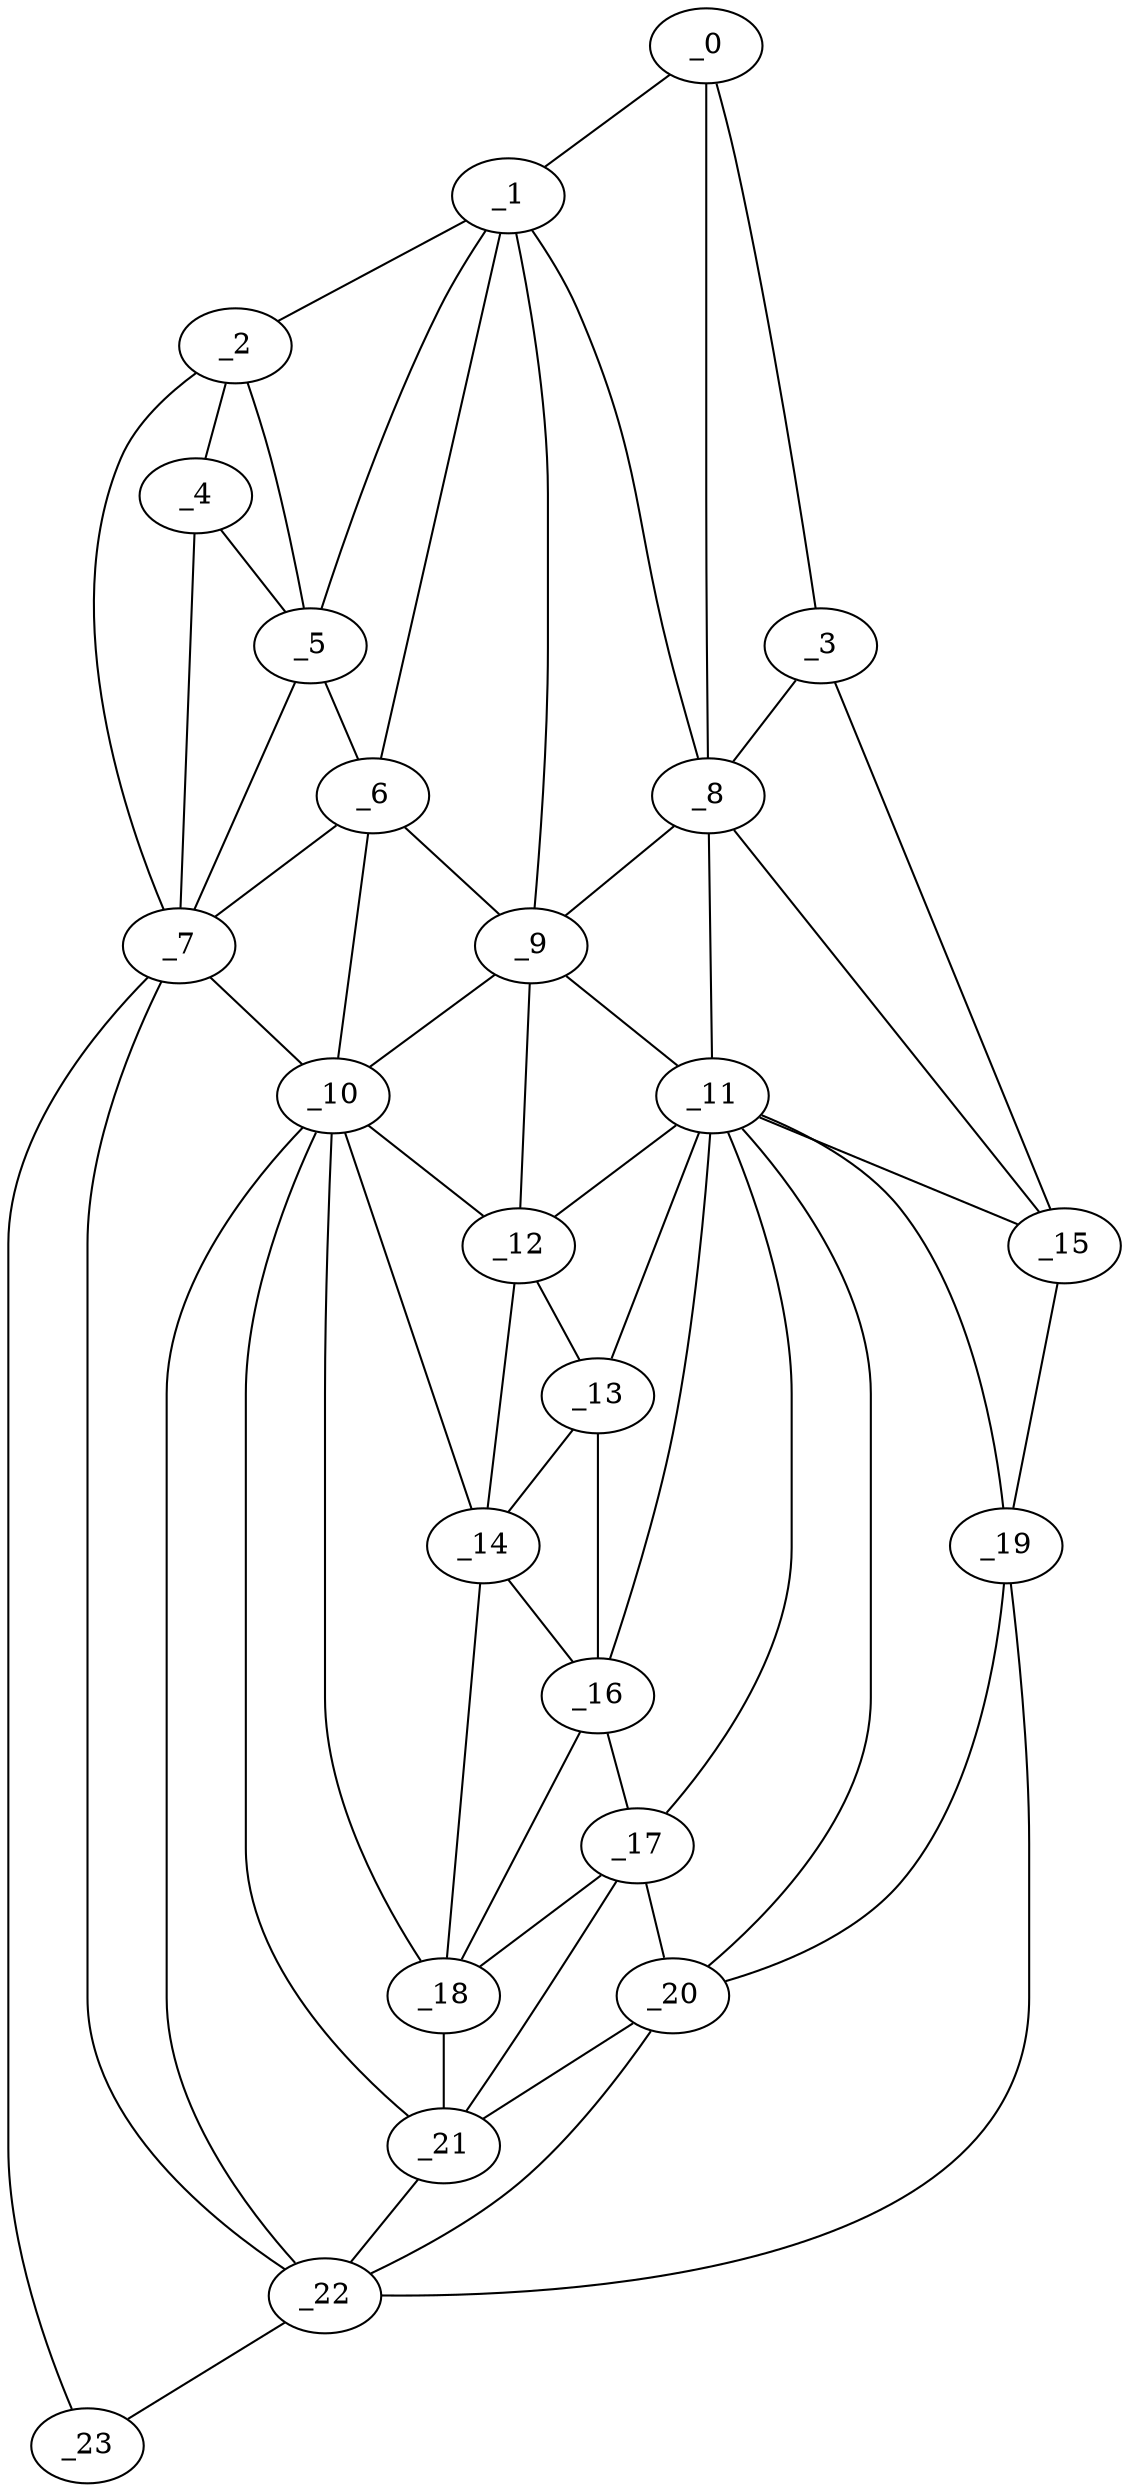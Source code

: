 graph "obj5__315.gxl" {
	_0	 [x=37,
		y=49];
	_1	 [x=37,
		y=60];
	_0 -- _1	 [valence=1];
	_3	 [x=42,
		y=28];
	_0 -- _3	 [valence=1];
	_8	 [x=70,
		y=62];
	_0 -- _8	 [valence=1];
	_2	 [x=39,
		y=113];
	_1 -- _2	 [valence=1];
	_5	 [x=50,
		y=99];
	_1 -- _5	 [valence=2];
	_6	 [x=64,
		y=82];
	_1 -- _6	 [valence=1];
	_1 -- _8	 [valence=2];
	_9	 [x=70,
		y=72];
	_1 -- _9	 [valence=2];
	_4	 [x=48,
		y=112];
	_2 -- _4	 [valence=1];
	_2 -- _5	 [valence=2];
	_7	 [x=66,
		y=121];
	_2 -- _7	 [valence=1];
	_3 -- _8	 [valence=2];
	_15	 [x=89,
		y=27];
	_3 -- _15	 [valence=1];
	_4 -- _5	 [valence=2];
	_4 -- _7	 [valence=2];
	_5 -- _6	 [valence=2];
	_5 -- _7	 [valence=1];
	_6 -- _7	 [valence=2];
	_6 -- _9	 [valence=1];
	_10	 [x=77,
		y=80];
	_6 -- _10	 [valence=1];
	_7 -- _10	 [valence=1];
	_22	 [x=95,
		y=102];
	_7 -- _22	 [valence=2];
	_23	 [x=95,
		y=111];
	_7 -- _23	 [valence=1];
	_8 -- _9	 [valence=1];
	_11	 [x=78,
		y=62];
	_8 -- _11	 [valence=2];
	_8 -- _15	 [valence=2];
	_9 -- _10	 [valence=2];
	_9 -- _11	 [valence=1];
	_12	 [x=79,
		y=74];
	_9 -- _12	 [valence=1];
	_10 -- _12	 [valence=1];
	_14	 [x=87,
		y=78];
	_10 -- _14	 [valence=2];
	_18	 [x=93,
		y=84];
	_10 -- _18	 [valence=1];
	_21	 [x=94,
		y=91];
	_10 -- _21	 [valence=2];
	_10 -- _22	 [valence=2];
	_11 -- _12	 [valence=2];
	_13	 [x=82,
		y=72];
	_11 -- _13	 [valence=1];
	_11 -- _15	 [valence=2];
	_16	 [x=89,
		y=70];
	_11 -- _16	 [valence=2];
	_17	 [x=93,
		y=62];
	_11 -- _17	 [valence=2];
	_19	 [x=94,
		y=48];
	_11 -- _19	 [valence=1];
	_20	 [x=94,
		y=55];
	_11 -- _20	 [valence=2];
	_12 -- _13	 [valence=1];
	_12 -- _14	 [valence=2];
	_13 -- _14	 [valence=2];
	_13 -- _16	 [valence=2];
	_14 -- _16	 [valence=1];
	_14 -- _18	 [valence=2];
	_15 -- _19	 [valence=1];
	_16 -- _17	 [valence=2];
	_16 -- _18	 [valence=2];
	_17 -- _18	 [valence=2];
	_17 -- _20	 [valence=1];
	_17 -- _21	 [valence=2];
	_18 -- _21	 [valence=2];
	_19 -- _20	 [valence=2];
	_19 -- _22	 [valence=1];
	_20 -- _21	 [valence=2];
	_20 -- _22	 [valence=2];
	_21 -- _22	 [valence=1];
	_22 -- _23	 [valence=1];
}
